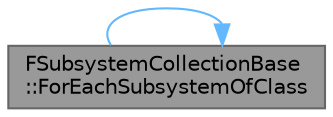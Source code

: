 digraph "FSubsystemCollectionBase::ForEachSubsystemOfClass"
{
 // INTERACTIVE_SVG=YES
 // LATEX_PDF_SIZE
  bgcolor="transparent";
  edge [fontname=Helvetica,fontsize=10,labelfontname=Helvetica,labelfontsize=10];
  node [fontname=Helvetica,fontsize=10,shape=box,height=0.2,width=0.4];
  rankdir="LR";
  Node1 [id="Node000001",label="FSubsystemCollectionBase\l::ForEachSubsystemOfClass",height=0.2,width=0.4,color="gray40", fillcolor="grey60", style="filled", fontcolor="black",tooltip="Perform an operation on all subsystems that derive from the given class."];
  Node1 -> Node1 [id="edge1_Node000001_Node000001",color="steelblue1",style="solid",tooltip=" "];
}
